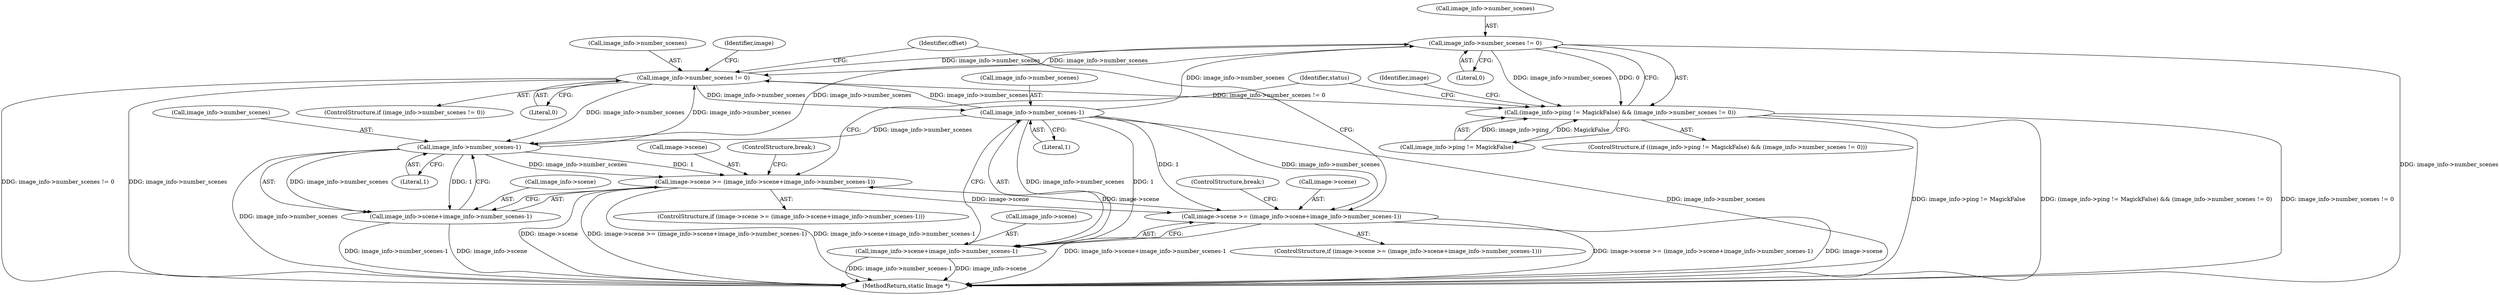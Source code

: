 digraph "0_ImageMagick_fe3066122ef72c82415811d25e9e3fad622c0a99@pointer" {
"1001506" [label="(Call,image_info->number_scenes != 0)"];
"1003999" [label="(Call,image_info->number_scenes-1)"];
"1003985" [label="(Call,image_info->number_scenes != 0)"];
"1001520" [label="(Call,image_info->number_scenes-1)"];
"1001506" [label="(Call,image_info->number_scenes != 0)"];
"1001500" [label="(Call,(image_info->ping != MagickFalse) && (image_info->number_scenes != 0))"];
"1001512" [label="(Call,image->scene >= (image_info->scene+image_info->number_scenes-1))"];
"1003991" [label="(Call,image->scene >= (image_info->scene+image_info->number_scenes-1))"];
"1001516" [label="(Call,image_info->scene+image_info->number_scenes-1)"];
"1003995" [label="(Call,image_info->scene+image_info->number_scenes-1)"];
"1001527" [label="(Identifier,status)"];
"1004006" [label="(Identifier,offset)"];
"1003999" [label="(Call,image_info->number_scenes-1)"];
"1001500" [label="(Call,(image_info->ping != MagickFalse) && (image_info->number_scenes != 0))"];
"1001511" [label="(ControlStructure,if (image->scene >= (image_info->scene+image_info->number_scenes-1)))"];
"1001517" [label="(Call,image_info->scene)"];
"1003984" [label="(ControlStructure,if (image_info->number_scenes != 0))"];
"1001521" [label="(Call,image_info->number_scenes)"];
"1001525" [label="(ControlStructure,break;)"];
"1004004" [label="(ControlStructure,break;)"];
"1001499" [label="(ControlStructure,if ((image_info->ping != MagickFalse) && (image_info->number_scenes != 0)))"];
"1004003" [label="(Literal,1)"];
"1004000" [label="(Call,image_info->number_scenes)"];
"1003990" [label="(ControlStructure,if (image->scene >= (image_info->scene+image_info->number_scenes-1)))"];
"1003991" [label="(Call,image->scene >= (image_info->scene+image_info->number_scenes-1))"];
"1001510" [label="(Literal,0)"];
"1001512" [label="(Call,image->scene >= (image_info->scene+image_info->number_scenes-1))"];
"1003986" [label="(Call,image_info->number_scenes)"];
"1003989" [label="(Literal,0)"];
"1003985" [label="(Call,image_info->number_scenes != 0)"];
"1001524" [label="(Literal,1)"];
"1003992" [label="(Call,image->scene)"];
"1001506" [label="(Call,image_info->number_scenes != 0)"];
"1001501" [label="(Call,image_info->ping != MagickFalse)"];
"1001520" [label="(Call,image_info->number_scenes-1)"];
"1001507" [label="(Call,image_info->number_scenes)"];
"1001514" [label="(Identifier,image)"];
"1003996" [label="(Call,image_info->scene)"];
"1001513" [label="(Call,image->scene)"];
"1003995" [label="(Call,image_info->scene+image_info->number_scenes-1)"];
"1004105" [label="(MethodReturn,static Image *)"];
"1003993" [label="(Identifier,image)"];
"1001516" [label="(Call,image_info->scene+image_info->number_scenes-1)"];
"1001506" -> "1001500"  [label="AST: "];
"1001506" -> "1001510"  [label="CFG: "];
"1001507" -> "1001506"  [label="AST: "];
"1001510" -> "1001506"  [label="AST: "];
"1001500" -> "1001506"  [label="CFG: "];
"1001506" -> "1004105"  [label="DDG: image_info->number_scenes"];
"1001506" -> "1001500"  [label="DDG: image_info->number_scenes"];
"1001506" -> "1001500"  [label="DDG: 0"];
"1003999" -> "1001506"  [label="DDG: image_info->number_scenes"];
"1003985" -> "1001506"  [label="DDG: image_info->number_scenes"];
"1001506" -> "1001520"  [label="DDG: image_info->number_scenes"];
"1001506" -> "1003985"  [label="DDG: image_info->number_scenes"];
"1003999" -> "1003995"  [label="AST: "];
"1003999" -> "1004003"  [label="CFG: "];
"1004000" -> "1003999"  [label="AST: "];
"1004003" -> "1003999"  [label="AST: "];
"1003995" -> "1003999"  [label="CFG: "];
"1003999" -> "1004105"  [label="DDG: image_info->number_scenes"];
"1003999" -> "1001520"  [label="DDG: image_info->number_scenes"];
"1003999" -> "1003985"  [label="DDG: image_info->number_scenes"];
"1003999" -> "1003991"  [label="DDG: image_info->number_scenes"];
"1003999" -> "1003991"  [label="DDG: 1"];
"1003999" -> "1003995"  [label="DDG: image_info->number_scenes"];
"1003999" -> "1003995"  [label="DDG: 1"];
"1003985" -> "1003999"  [label="DDG: image_info->number_scenes"];
"1003985" -> "1003984"  [label="AST: "];
"1003985" -> "1003989"  [label="CFG: "];
"1003986" -> "1003985"  [label="AST: "];
"1003989" -> "1003985"  [label="AST: "];
"1003993" -> "1003985"  [label="CFG: "];
"1004006" -> "1003985"  [label="CFG: "];
"1003985" -> "1004105"  [label="DDG: image_info->number_scenes != 0"];
"1003985" -> "1004105"  [label="DDG: image_info->number_scenes"];
"1003985" -> "1001500"  [label="DDG: image_info->number_scenes != 0"];
"1003985" -> "1001520"  [label="DDG: image_info->number_scenes"];
"1001520" -> "1003985"  [label="DDG: image_info->number_scenes"];
"1001520" -> "1001516"  [label="AST: "];
"1001520" -> "1001524"  [label="CFG: "];
"1001521" -> "1001520"  [label="AST: "];
"1001524" -> "1001520"  [label="AST: "];
"1001516" -> "1001520"  [label="CFG: "];
"1001520" -> "1004105"  [label="DDG: image_info->number_scenes"];
"1001520" -> "1001512"  [label="DDG: image_info->number_scenes"];
"1001520" -> "1001512"  [label="DDG: 1"];
"1001520" -> "1001516"  [label="DDG: image_info->number_scenes"];
"1001520" -> "1001516"  [label="DDG: 1"];
"1001500" -> "1001499"  [label="AST: "];
"1001500" -> "1001501"  [label="CFG: "];
"1001501" -> "1001500"  [label="AST: "];
"1001514" -> "1001500"  [label="CFG: "];
"1001527" -> "1001500"  [label="CFG: "];
"1001500" -> "1004105"  [label="DDG: (image_info->ping != MagickFalse) && (image_info->number_scenes != 0)"];
"1001500" -> "1004105"  [label="DDG: image_info->number_scenes != 0"];
"1001500" -> "1004105"  [label="DDG: image_info->ping != MagickFalse"];
"1001501" -> "1001500"  [label="DDG: image_info->ping"];
"1001501" -> "1001500"  [label="DDG: MagickFalse"];
"1001512" -> "1001511"  [label="AST: "];
"1001512" -> "1001516"  [label="CFG: "];
"1001513" -> "1001512"  [label="AST: "];
"1001516" -> "1001512"  [label="AST: "];
"1001525" -> "1001512"  [label="CFG: "];
"1001527" -> "1001512"  [label="CFG: "];
"1001512" -> "1004105"  [label="DDG: image->scene"];
"1001512" -> "1004105"  [label="DDG: image->scene >= (image_info->scene+image_info->number_scenes-1)"];
"1001512" -> "1004105"  [label="DDG: image_info->scene+image_info->number_scenes-1"];
"1003991" -> "1001512"  [label="DDG: image->scene"];
"1001512" -> "1003991"  [label="DDG: image->scene"];
"1003991" -> "1003990"  [label="AST: "];
"1003991" -> "1003995"  [label="CFG: "];
"1003992" -> "1003991"  [label="AST: "];
"1003995" -> "1003991"  [label="AST: "];
"1004004" -> "1003991"  [label="CFG: "];
"1004006" -> "1003991"  [label="CFG: "];
"1003991" -> "1004105"  [label="DDG: image->scene >= (image_info->scene+image_info->number_scenes-1)"];
"1003991" -> "1004105"  [label="DDG: image->scene"];
"1003991" -> "1004105"  [label="DDG: image_info->scene+image_info->number_scenes-1"];
"1001517" -> "1001516"  [label="AST: "];
"1001516" -> "1004105"  [label="DDG: image_info->scene"];
"1001516" -> "1004105"  [label="DDG: image_info->number_scenes-1"];
"1003996" -> "1003995"  [label="AST: "];
"1003995" -> "1004105"  [label="DDG: image_info->scene"];
"1003995" -> "1004105"  [label="DDG: image_info->number_scenes-1"];
}
